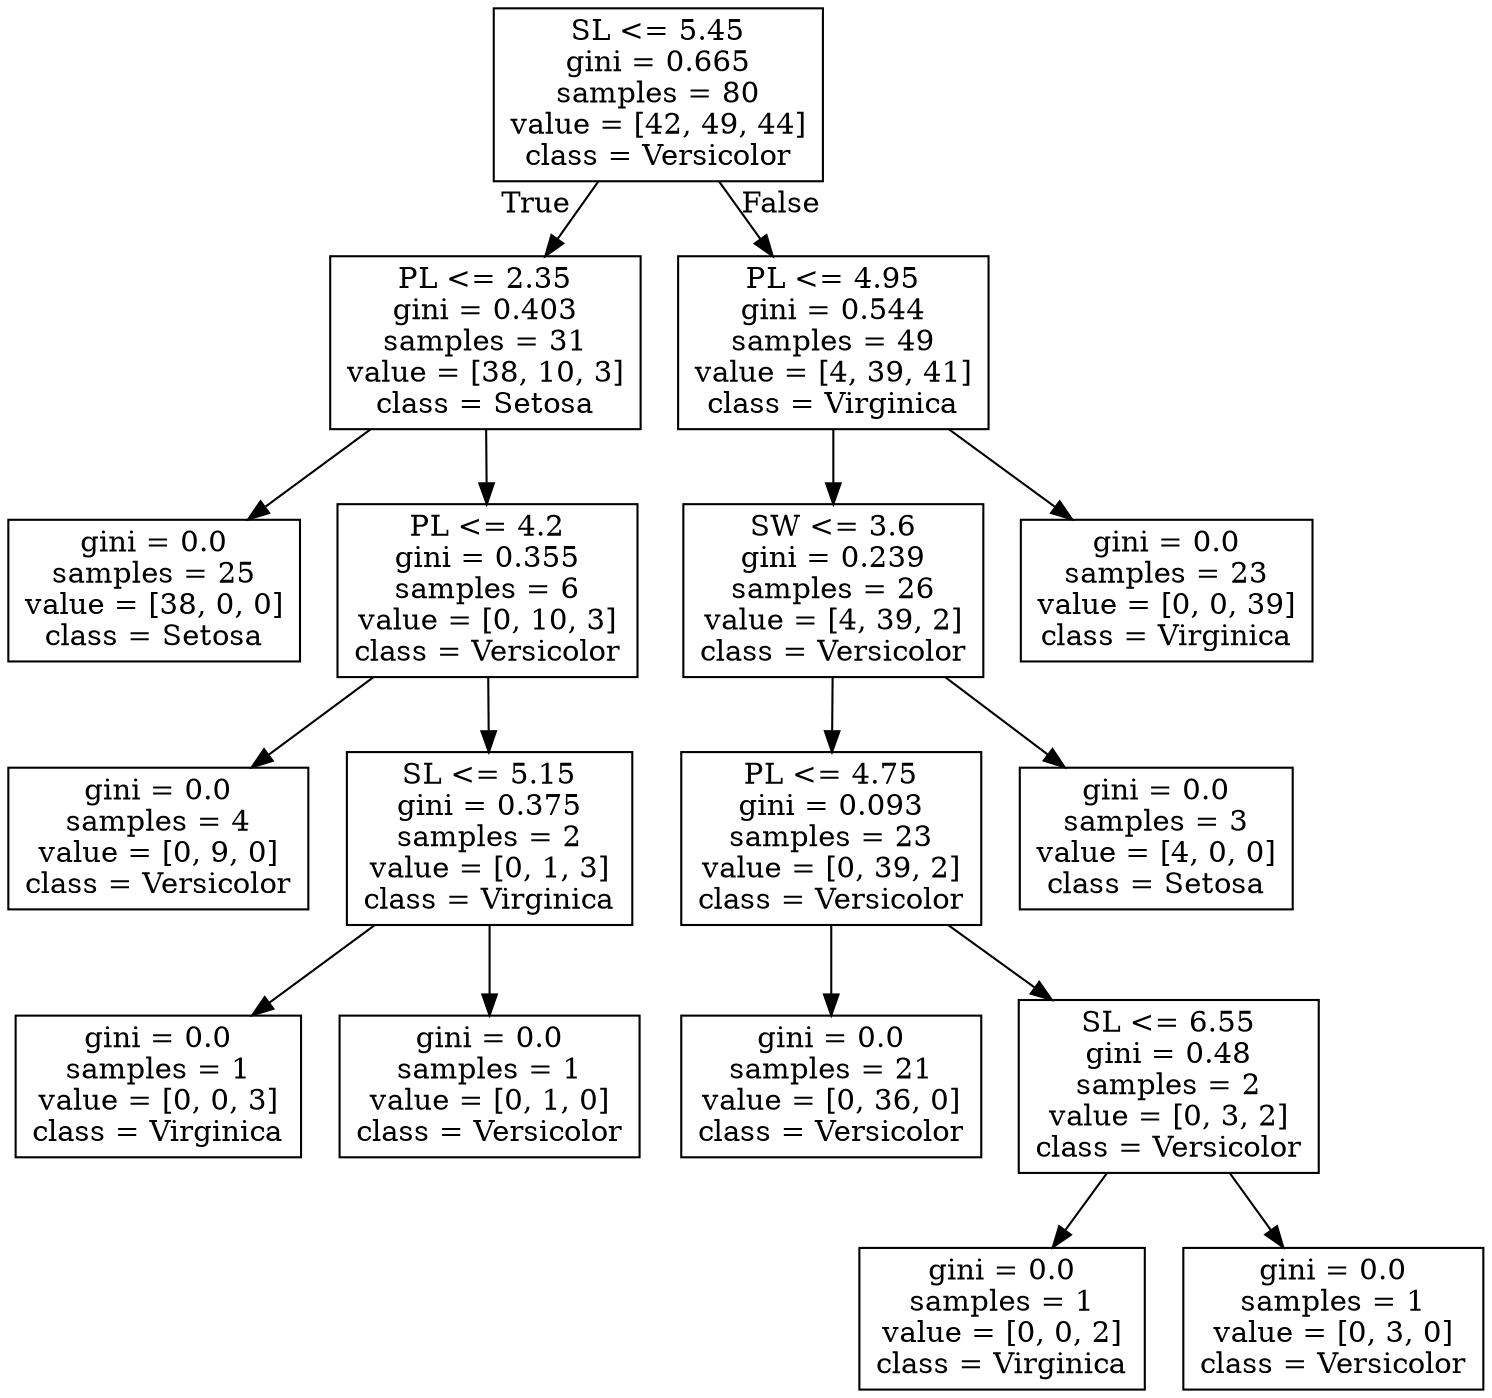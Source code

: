 digraph Tree {
node [shape=box] ;
0 [label="SL <= 5.45\ngini = 0.665\nsamples = 80\nvalue = [42, 49, 44]\nclass = Versicolor"] ;
1 [label="PL <= 2.35\ngini = 0.403\nsamples = 31\nvalue = [38, 10, 3]\nclass = Setosa"] ;
0 -> 1 [labeldistance=2.5, labelangle=45, headlabel="True"] ;
2 [label="gini = 0.0\nsamples = 25\nvalue = [38, 0, 0]\nclass = Setosa"] ;
1 -> 2 ;
3 [label="PL <= 4.2\ngini = 0.355\nsamples = 6\nvalue = [0, 10, 3]\nclass = Versicolor"] ;
1 -> 3 ;
4 [label="gini = 0.0\nsamples = 4\nvalue = [0, 9, 0]\nclass = Versicolor"] ;
3 -> 4 ;
5 [label="SL <= 5.15\ngini = 0.375\nsamples = 2\nvalue = [0, 1, 3]\nclass = Virginica"] ;
3 -> 5 ;
6 [label="gini = 0.0\nsamples = 1\nvalue = [0, 0, 3]\nclass = Virginica"] ;
5 -> 6 ;
7 [label="gini = 0.0\nsamples = 1\nvalue = [0, 1, 0]\nclass = Versicolor"] ;
5 -> 7 ;
8 [label="PL <= 4.95\ngini = 0.544\nsamples = 49\nvalue = [4, 39, 41]\nclass = Virginica"] ;
0 -> 8 [labeldistance=2.5, labelangle=-45, headlabel="False"] ;
9 [label="SW <= 3.6\ngini = 0.239\nsamples = 26\nvalue = [4, 39, 2]\nclass = Versicolor"] ;
8 -> 9 ;
10 [label="PL <= 4.75\ngini = 0.093\nsamples = 23\nvalue = [0, 39, 2]\nclass = Versicolor"] ;
9 -> 10 ;
11 [label="gini = 0.0\nsamples = 21\nvalue = [0, 36, 0]\nclass = Versicolor"] ;
10 -> 11 ;
12 [label="SL <= 6.55\ngini = 0.48\nsamples = 2\nvalue = [0, 3, 2]\nclass = Versicolor"] ;
10 -> 12 ;
13 [label="gini = 0.0\nsamples = 1\nvalue = [0, 0, 2]\nclass = Virginica"] ;
12 -> 13 ;
14 [label="gini = 0.0\nsamples = 1\nvalue = [0, 3, 0]\nclass = Versicolor"] ;
12 -> 14 ;
15 [label="gini = 0.0\nsamples = 3\nvalue = [4, 0, 0]\nclass = Setosa"] ;
9 -> 15 ;
16 [label="gini = 0.0\nsamples = 23\nvalue = [0, 0, 39]\nclass = Virginica"] ;
8 -> 16 ;
}